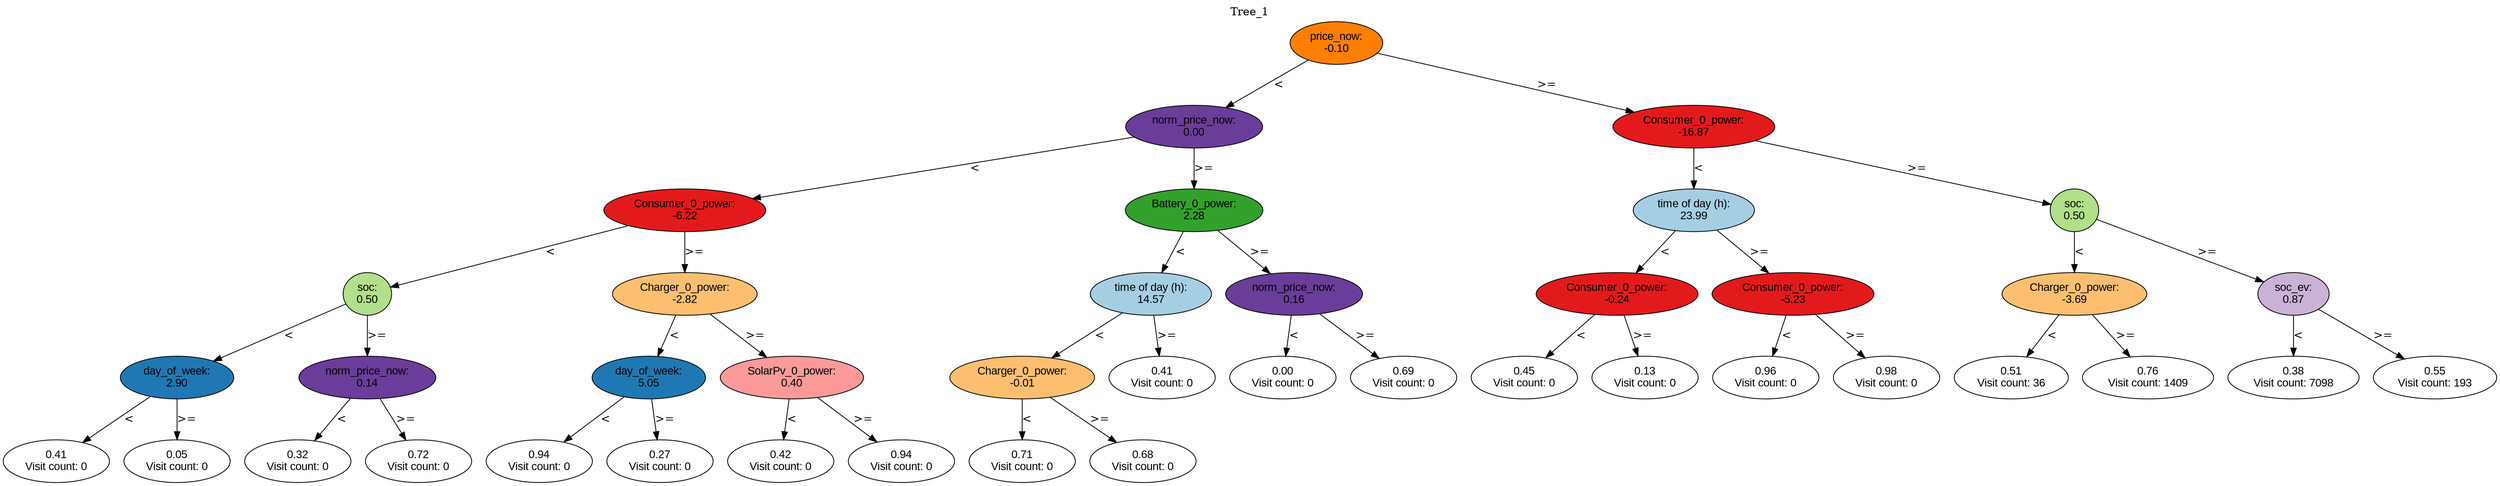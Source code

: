 digraph BST {
    node [fontname="Arial" style=filled colorscheme=paired12];
    0 [ label = "price_now:
-0.10" fillcolor=8];
    1 [ label = "norm_price_now:
0.00" fillcolor=10];
    2 [ label = "Consumer_0_power:
-6.22" fillcolor=6];
    3 [ label = "soc:
0.50" fillcolor=3];
    4 [ label = "day_of_week:
2.90" fillcolor=2];
    5 [ label = "0.41
Visit count: 0" fillcolor=white];
    6 [ label = "0.05
Visit count: 0" fillcolor=white];
    7 [ label = "norm_price_now:
0.14" fillcolor=10];
    8 [ label = "0.32
Visit count: 0" fillcolor=white];
    9 [ label = "0.72
Visit count: 0" fillcolor=white];
    10 [ label = "Charger_0_power:
-2.82" fillcolor=7];
    11 [ label = "day_of_week:
5.05" fillcolor=2];
    12 [ label = "0.94
Visit count: 0" fillcolor=white];
    13 [ label = "0.27
Visit count: 0" fillcolor=white];
    14 [ label = "SolarPv_0_power:
0.40" fillcolor=5];
    15 [ label = "0.42
Visit count: 0" fillcolor=white];
    16 [ label = "0.94
Visit count: 0" fillcolor=white];
    17 [ label = "Battery_0_power:
2.28" fillcolor=4];
    18 [ label = "time of day (h):
14.57" fillcolor=1];
    19 [ label = "Charger_0_power:
-0.01" fillcolor=7];
    20 [ label = "0.71
Visit count: 0" fillcolor=white];
    21 [ label = "0.68
Visit count: 0" fillcolor=white];
    22 [ label = "0.41
Visit count: 0" fillcolor=white];
    23 [ label = "norm_price_now:
0.16" fillcolor=10];
    24 [ label = "0.00
Visit count: 0" fillcolor=white];
    25 [ label = "0.69
Visit count: 0" fillcolor=white];
    26 [ label = "Consumer_0_power:
-16.87" fillcolor=6];
    27 [ label = "time of day (h):
23.99" fillcolor=1];
    28 [ label = "Consumer_0_power:
-0.24" fillcolor=6];
    29 [ label = "0.45
Visit count: 0" fillcolor=white];
    30 [ label = "0.13
Visit count: 0" fillcolor=white];
    31 [ label = "Consumer_0_power:
-5.23" fillcolor=6];
    32 [ label = "0.96
Visit count: 0" fillcolor=white];
    33 [ label = "0.98
Visit count: 0" fillcolor=white];
    34 [ label = "soc:
0.50" fillcolor=3];
    35 [ label = "Charger_0_power:
-3.69" fillcolor=7];
    36 [ label = "0.51
Visit count: 36" fillcolor=white];
    37 [ label = "0.76
Visit count: 1409" fillcolor=white];
    38 [ label = "soc_ev:
0.87" fillcolor=9];
    39 [ label = "0.38
Visit count: 7098" fillcolor=white];
    40 [ label = "0.55
Visit count: 193" fillcolor=white];

    0  -> 1[ label = "<"];
    0  -> 26[ label = ">="];
    1  -> 2[ label = "<"];
    1  -> 17[ label = ">="];
    2  -> 3[ label = "<"];
    2  -> 10[ label = ">="];
    3  -> 4[ label = "<"];
    3  -> 7[ label = ">="];
    4  -> 5[ label = "<"];
    4  -> 6[ label = ">="];
    7  -> 8[ label = "<"];
    7  -> 9[ label = ">="];
    10  -> 11[ label = "<"];
    10  -> 14[ label = ">="];
    11  -> 12[ label = "<"];
    11  -> 13[ label = ">="];
    14  -> 15[ label = "<"];
    14  -> 16[ label = ">="];
    17  -> 18[ label = "<"];
    17  -> 23[ label = ">="];
    18  -> 19[ label = "<"];
    18  -> 22[ label = ">="];
    19  -> 20[ label = "<"];
    19  -> 21[ label = ">="];
    23  -> 24[ label = "<"];
    23  -> 25[ label = ">="];
    26  -> 27[ label = "<"];
    26  -> 34[ label = ">="];
    27  -> 28[ label = "<"];
    27  -> 31[ label = ">="];
    28  -> 29[ label = "<"];
    28  -> 30[ label = ">="];
    31  -> 32[ label = "<"];
    31  -> 33[ label = ">="];
    34  -> 35[ label = "<"];
    34  -> 38[ label = ">="];
    35  -> 36[ label = "<"];
    35  -> 37[ label = ">="];
    38  -> 39[ label = "<"];
    38  -> 40[ label = ">="];

    labelloc="t";
    label="Tree_1";
}